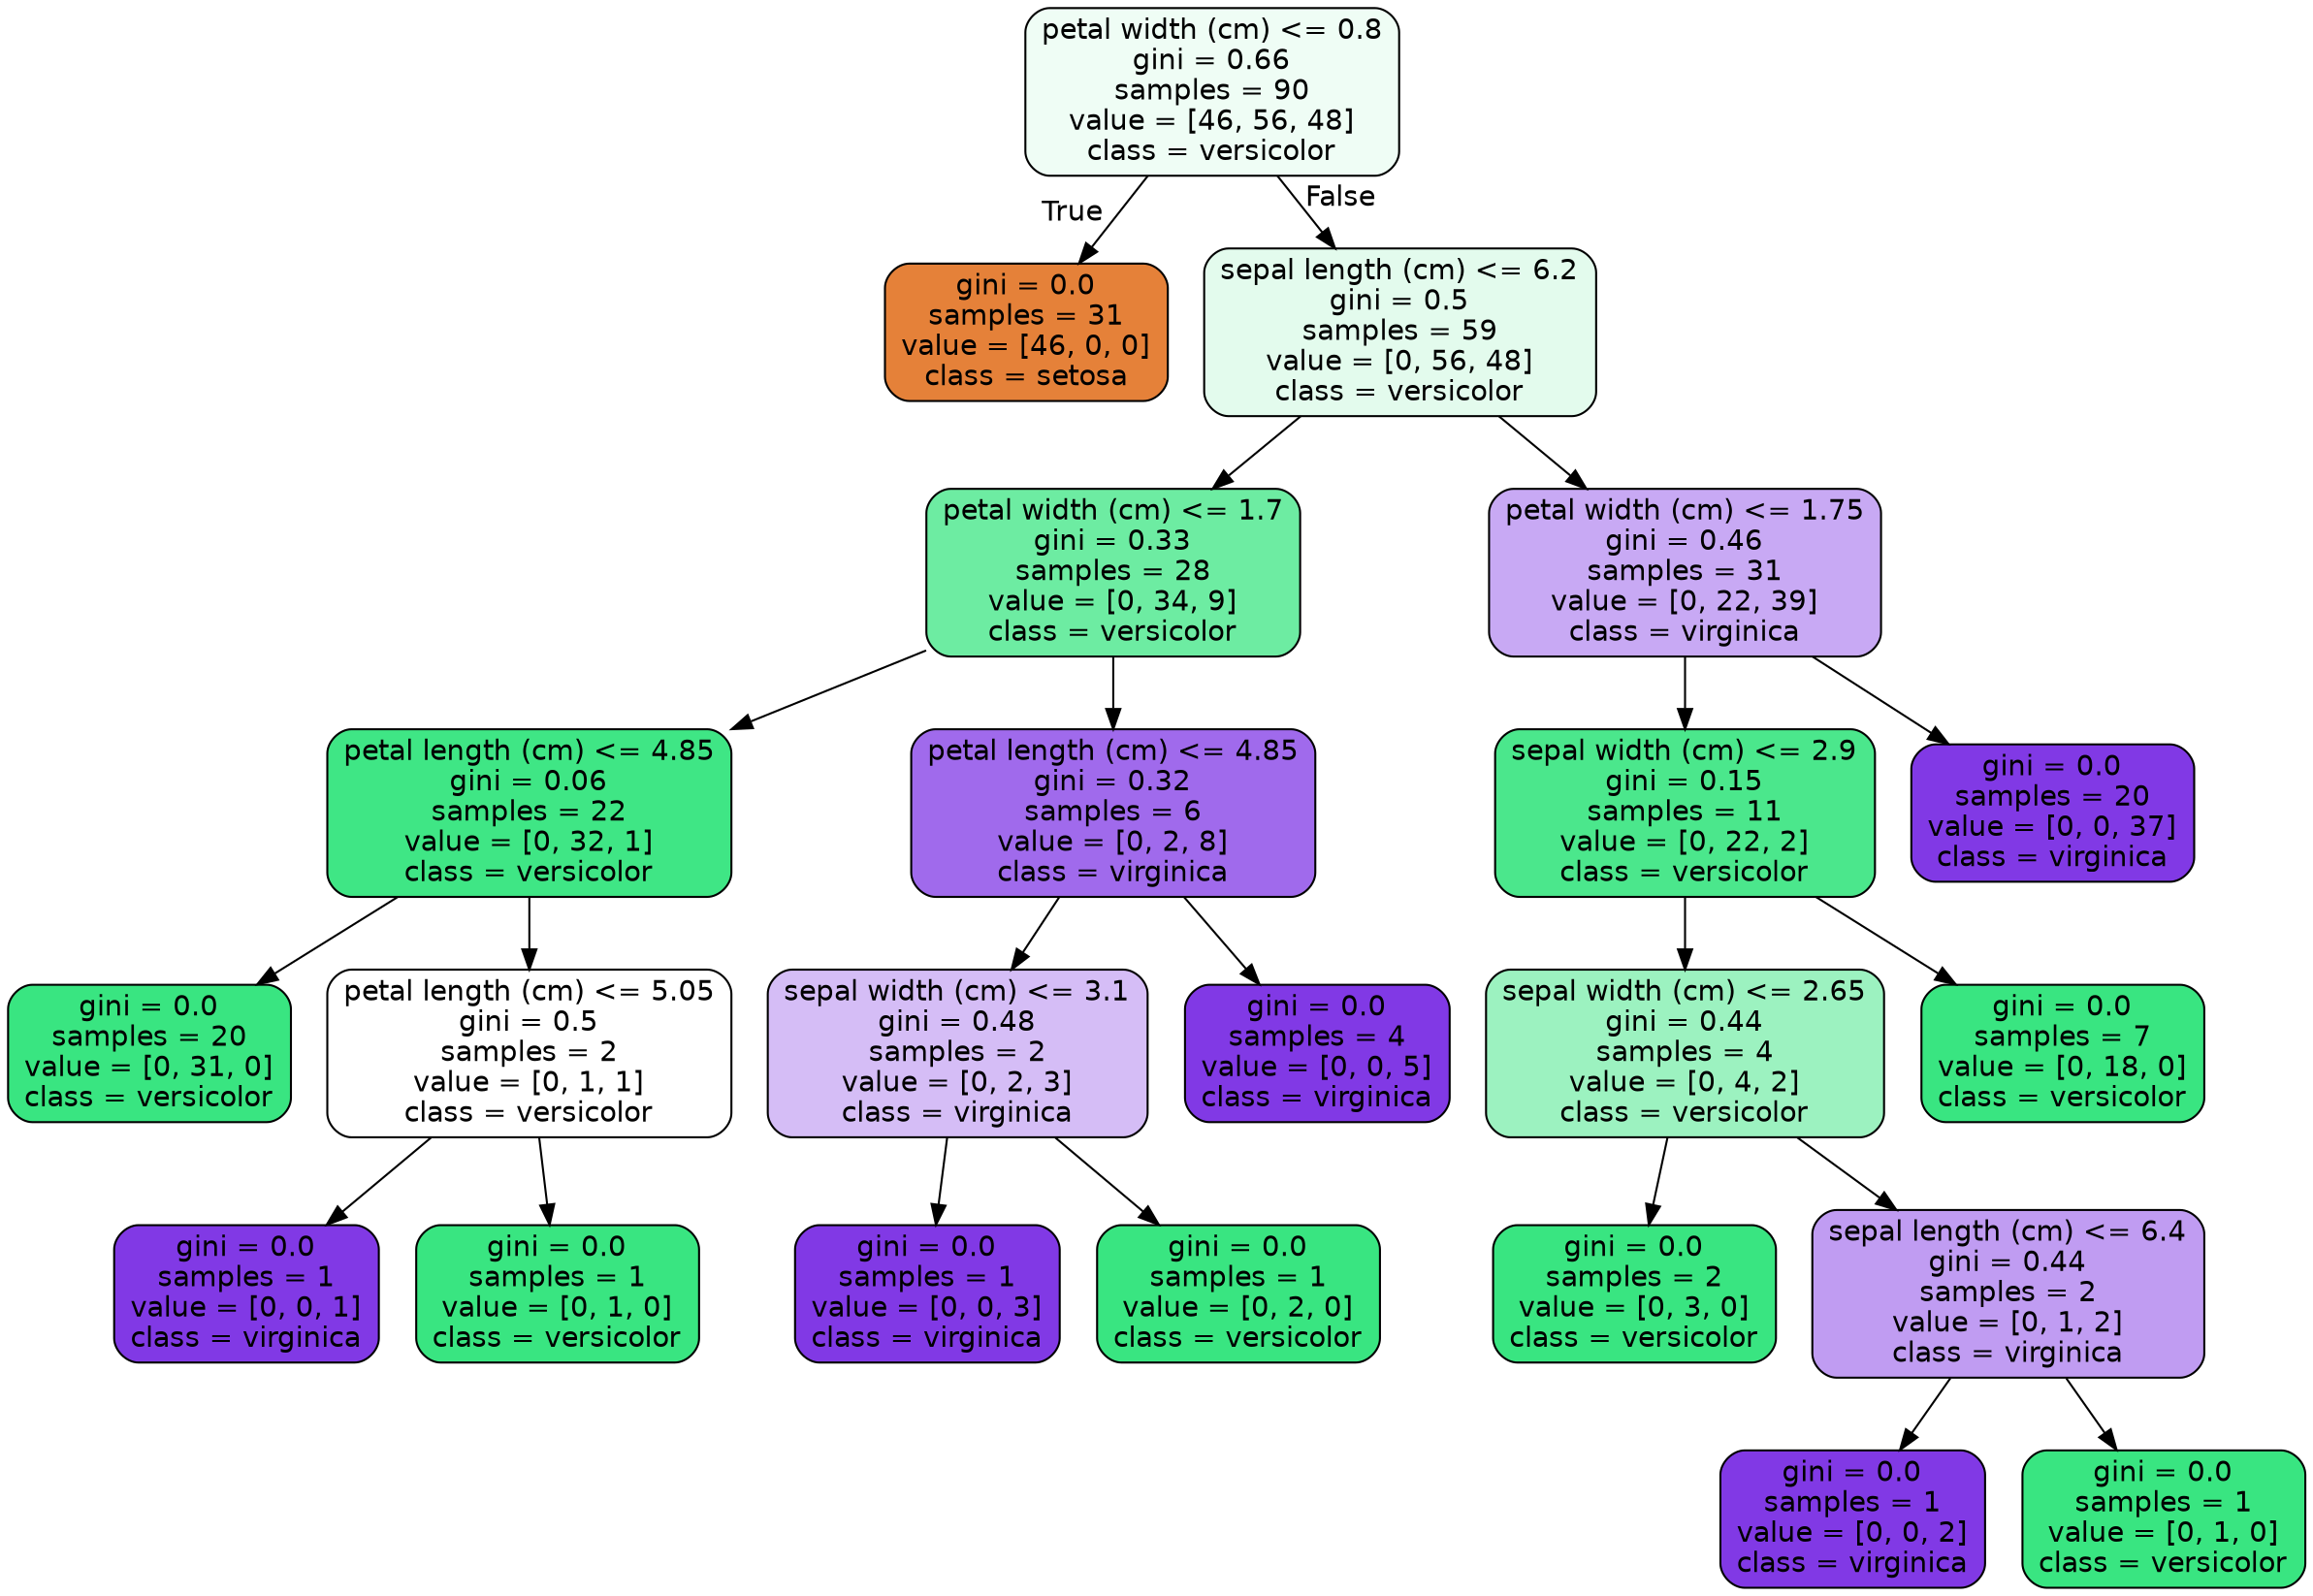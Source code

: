 digraph Tree {
node [shape=box, style="filled, rounded", color="black", fontname=helvetica] ;
edge [fontname=helvetica] ;
0 [label="petal width (cm) <= 0.8\ngini = 0.66\nsamples = 90\nvalue = [46, 56, 48]\nclass = versicolor", fillcolor="#effdf5"] ;
1 [label="gini = 0.0\nsamples = 31\nvalue = [46, 0, 0]\nclass = setosa", fillcolor="#e58139"] ;
0 -> 1 [labeldistance=2.5, labelangle=45, headlabel="True"] ;
2 [label="sepal length (cm) <= 6.2\ngini = 0.5\nsamples = 59\nvalue = [0, 56, 48]\nclass = versicolor", fillcolor="#e3fbed"] ;
0 -> 2 [labeldistance=2.5, labelangle=-45, headlabel="False"] ;
3 [label="petal width (cm) <= 1.7\ngini = 0.33\nsamples = 28\nvalue = [0, 34, 9]\nclass = versicolor", fillcolor="#6deca2"] ;
2 -> 3 ;
4 [label="petal length (cm) <= 4.85\ngini = 0.06\nsamples = 22\nvalue = [0, 32, 1]\nclass = versicolor", fillcolor="#3fe685"] ;
3 -> 4 ;
5 [label="gini = 0.0\nsamples = 20\nvalue = [0, 31, 0]\nclass = versicolor", fillcolor="#39e581"] ;
4 -> 5 ;
6 [label="petal length (cm) <= 5.05\ngini = 0.5\nsamples = 2\nvalue = [0, 1, 1]\nclass = versicolor", fillcolor="#ffffff"] ;
4 -> 6 ;
7 [label="gini = 0.0\nsamples = 1\nvalue = [0, 0, 1]\nclass = virginica", fillcolor="#8139e5"] ;
6 -> 7 ;
8 [label="gini = 0.0\nsamples = 1\nvalue = [0, 1, 0]\nclass = versicolor", fillcolor="#39e581"] ;
6 -> 8 ;
9 [label="petal length (cm) <= 4.85\ngini = 0.32\nsamples = 6\nvalue = [0, 2, 8]\nclass = virginica", fillcolor="#a06aec"] ;
3 -> 9 ;
10 [label="sepal width (cm) <= 3.1\ngini = 0.48\nsamples = 2\nvalue = [0, 2, 3]\nclass = virginica", fillcolor="#d5bdf6"] ;
9 -> 10 ;
11 [label="gini = 0.0\nsamples = 1\nvalue = [0, 0, 3]\nclass = virginica", fillcolor="#8139e5"] ;
10 -> 11 ;
12 [label="gini = 0.0\nsamples = 1\nvalue = [0, 2, 0]\nclass = versicolor", fillcolor="#39e581"] ;
10 -> 12 ;
13 [label="gini = 0.0\nsamples = 4\nvalue = [0, 0, 5]\nclass = virginica", fillcolor="#8139e5"] ;
9 -> 13 ;
14 [label="petal width (cm) <= 1.75\ngini = 0.46\nsamples = 31\nvalue = [0, 22, 39]\nclass = virginica", fillcolor="#c8a9f4"] ;
2 -> 14 ;
15 [label="sepal width (cm) <= 2.9\ngini = 0.15\nsamples = 11\nvalue = [0, 22, 2]\nclass = versicolor", fillcolor="#4be78c"] ;
14 -> 15 ;
16 [label="sepal width (cm) <= 2.65\ngini = 0.44\nsamples = 4\nvalue = [0, 4, 2]\nclass = versicolor", fillcolor="#9cf2c0"] ;
15 -> 16 ;
17 [label="gini = 0.0\nsamples = 2\nvalue = [0, 3, 0]\nclass = versicolor", fillcolor="#39e581"] ;
16 -> 17 ;
18 [label="sepal length (cm) <= 6.4\ngini = 0.44\nsamples = 2\nvalue = [0, 1, 2]\nclass = virginica", fillcolor="#c09cf2"] ;
16 -> 18 ;
19 [label="gini = 0.0\nsamples = 1\nvalue = [0, 0, 2]\nclass = virginica", fillcolor="#8139e5"] ;
18 -> 19 ;
20 [label="gini = 0.0\nsamples = 1\nvalue = [0, 1, 0]\nclass = versicolor", fillcolor="#39e581"] ;
18 -> 20 ;
21 [label="gini = 0.0\nsamples = 7\nvalue = [0, 18, 0]\nclass = versicolor", fillcolor="#39e581"] ;
15 -> 21 ;
22 [label="gini = 0.0\nsamples = 20\nvalue = [0, 0, 37]\nclass = virginica", fillcolor="#8139e5"] ;
14 -> 22 ;
}